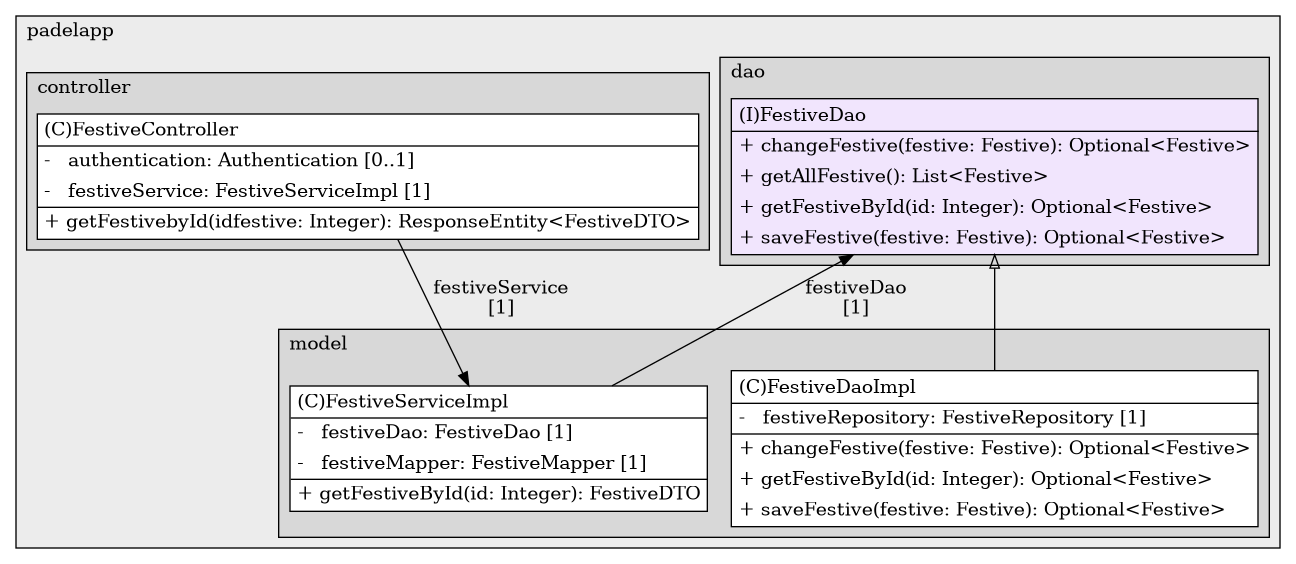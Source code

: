 @startuml

/' diagram meta data start
config=StructureConfiguration;
{
  "projectClassification": {
    "searchMode": "OpenProject", // OpenProject, AllProjects
    "includedProjects": "",
    "pathEndKeywords": "*.impl",
    "isClientPath": "",
    "isClientName": "",
    "isTestPath": "",
    "isTestName": "",
    "isMappingPath": "",
    "isMappingName": "",
    "isDataAccessPath": "",
    "isDataAccessName": "",
    "isDataStructurePath": "",
    "isDataStructureName": "",
    "isInterfaceStructuresPath": "",
    "isInterfaceStructuresName": "",
    "isEntryPointPath": "",
    "isEntryPointName": "",
    "treatFinalFieldsAsMandatory": false
  },
  "graphRestriction": {
    "classPackageExcludeFilter": "",
    "classPackageIncludeFilter": "",
    "classNameExcludeFilter": "",
    "classNameIncludeFilter": "",
    "methodNameExcludeFilter": "",
    "methodNameIncludeFilter": "",
    "removeByInheritance": "", // inheritance/annotation based filtering is done in a second step
    "removeByAnnotation": "",
    "removeByClassPackage": "", // cleanup the graph after inheritance/annotation based filtering is done
    "removeByClassName": "",
    "cutMappings": false,
    "cutEnum": true,
    "cutTests": true,
    "cutClient": true,
    "cutDataAccess": false,
    "cutInterfaceStructures": false,
    "cutDataStructures": false,
    "cutGetterAndSetter": true,
    "cutConstructors": true
  },
  "graphTraversal": {
    "forwardDepth": 6,
    "backwardDepth": 6,
    "classPackageExcludeFilter": "",
    "classPackageIncludeFilter": "",
    "classNameExcludeFilter": "",
    "classNameIncludeFilter": "",
    "methodNameExcludeFilter": "",
    "methodNameIncludeFilter": "",
    "hideMappings": false,
    "hideDataStructures": false,
    "hidePrivateMethods": true,
    "hideInterfaceCalls": true, // indirection: implementation -> interface (is hidden) -> implementation
    "onlyShowApplicationEntryPoints": false, // root node is included
    "useMethodCallsForStructureDiagram": "ForwardOnly" // ForwardOnly, BothDirections, No
  },
  "details": {
    "aggregation": "GroupByClass", // ByClass, GroupByClass, None
    "showClassGenericTypes": true,
    "showMethods": true,
    "showMethodParameterNames": true,
    "showMethodParameterTypes": true,
    "showMethodReturnType": true,
    "showPackageLevels": 2,
    "showDetailedClassStructure": true
  },
  "rootClass": "com.padelapp.dao.FestiveDao",
  "extensionCallbackMethod": "" // qualified.class.name#methodName - signature: public static String method(String)
}
diagram meta data end '/



digraph g {
    rankdir="TB"
    splines=polyline
    

'nodes 
subgraph cluster_774277991 { 
   	label=padelapp
	labeljust=l
	fillcolor="#ececec"
	style=filled
   
   subgraph cluster_1470819467 { 
   	label=dao
	labeljust=l
	fillcolor="#d8d8d8"
	style=filled
   
   FestiveDao1875849256[
	label=<<TABLE BORDER="1" CELLBORDER="0" CELLPADDING="4" CELLSPACING="0">
<TR><TD ALIGN="LEFT" >(I)FestiveDao</TD></TR>
<HR/>
<TR><TD ALIGN="LEFT" >+ changeFestive(festive: Festive): Optional&lt;Festive&gt;</TD></TR>
<TR><TD ALIGN="LEFT" >+ getAllFestive(): List&lt;Festive&gt;</TD></TR>
<TR><TD ALIGN="LEFT" >+ getFestiveById(id: Integer): Optional&lt;Festive&gt;</TD></TR>
<TR><TD ALIGN="LEFT" >+ saveFestive(festive: Festive): Optional&lt;Festive&gt;</TD></TR>
</TABLE>>
	style=filled
	margin=0
	shape=plaintext
	fillcolor="#F1E5FD"
];
} 

subgraph cluster_309633155 { 
   	label=controller
	labeljust=l
	fillcolor="#d8d8d8"
	style=filled
   
   FestiveController332651670[
	label=<<TABLE BORDER="1" CELLBORDER="0" CELLPADDING="4" CELLSPACING="0">
<TR><TD ALIGN="LEFT" >(C)FestiveController</TD></TR>
<HR/>
<TR><TD ALIGN="LEFT" >-   authentication: Authentication [0..1]</TD></TR>
<TR><TD ALIGN="LEFT" >-   festiveService: FestiveServiceImpl [1]</TD></TR>
<HR/>
<TR><TD ALIGN="LEFT" >+ getFestivebyId(idfestive: Integer): ResponseEntity&lt;FestiveDTO&gt;</TD></TR>
</TABLE>>
	style=filled
	margin=0
	shape=plaintext
	fillcolor="#FFFFFF"
];
} 

subgraph cluster_421988834 { 
   	label=model
	labeljust=l
	fillcolor="#d8d8d8"
	style=filled
   
   FestiveDaoImpl913233133[
	label=<<TABLE BORDER="1" CELLBORDER="0" CELLPADDING="4" CELLSPACING="0">
<TR><TD ALIGN="LEFT" >(C)FestiveDaoImpl</TD></TR>
<HR/>
<TR><TD ALIGN="LEFT" >-   festiveRepository: FestiveRepository [1]</TD></TR>
<HR/>
<TR><TD ALIGN="LEFT" >+ changeFestive(festive: Festive): Optional&lt;Festive&gt;</TD></TR>
<TR><TD ALIGN="LEFT" >+ getFestiveById(id: Integer): Optional&lt;Festive&gt;</TD></TR>
<TR><TD ALIGN="LEFT" >+ saveFestive(festive: Festive): Optional&lt;Festive&gt;</TD></TR>
</TABLE>>
	style=filled
	margin=0
	shape=plaintext
	fillcolor="#FFFFFF"
];

FestiveServiceImpl415352246[
	label=<<TABLE BORDER="1" CELLBORDER="0" CELLPADDING="4" CELLSPACING="0">
<TR><TD ALIGN="LEFT" >(C)FestiveServiceImpl</TD></TR>
<HR/>
<TR><TD ALIGN="LEFT" >-   festiveDao: FestiveDao [1]</TD></TR>
<TR><TD ALIGN="LEFT" >-   festiveMapper: FestiveMapper [1]</TD></TR>
<HR/>
<TR><TD ALIGN="LEFT" >+ getFestiveById(id: Integer): FestiveDTO</TD></TR>
</TABLE>>
	style=filled
	margin=0
	shape=plaintext
	fillcolor="#FFFFFF"
];
} 
} 

'edges    
FestiveController332651670 -> FestiveServiceImpl415352246[label="festiveService
[1]"];
FestiveDao1875849256 -> FestiveDaoImpl913233133[arrowhead=none, arrowtail=empty, dir=both];
FestiveServiceImpl415352246 -> FestiveDao1875849256[label="festiveDao
[1]"];
    
}
@enduml